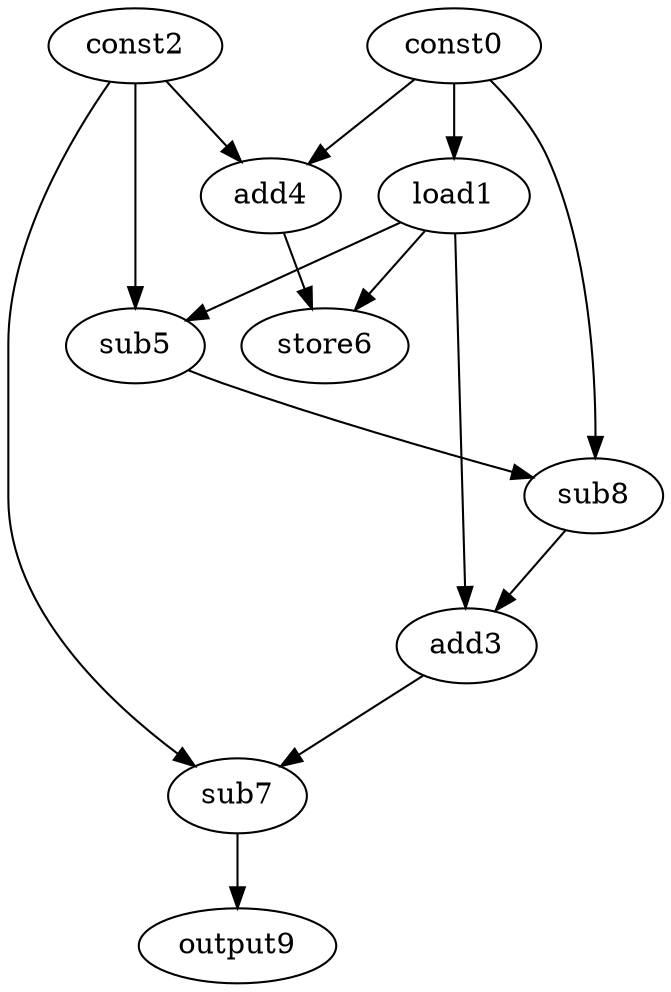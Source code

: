 digraph G { 
const0[opcode=const]; 
load1[opcode=load]; 
const2[opcode=const]; 
add3[opcode=add]; 
add4[opcode=add]; 
sub5[opcode=sub]; 
store6[opcode=store]; 
sub7[opcode=sub]; 
sub8[opcode=sub]; 
output9[opcode=output]; 
const0->load1[operand=0];
const0->add4[operand=0];
const2->add4[operand=1];
load1->sub5[operand=0];
const2->sub5[operand=1];
load1->store6[operand=0];
add4->store6[operand=1];
const0->sub8[operand=0];
sub5->sub8[operand=1];
sub8->add3[operand=0];
load1->add3[operand=1];
const2->sub7[operand=0];
add3->sub7[operand=1];
sub7->output9[operand=0];
}
